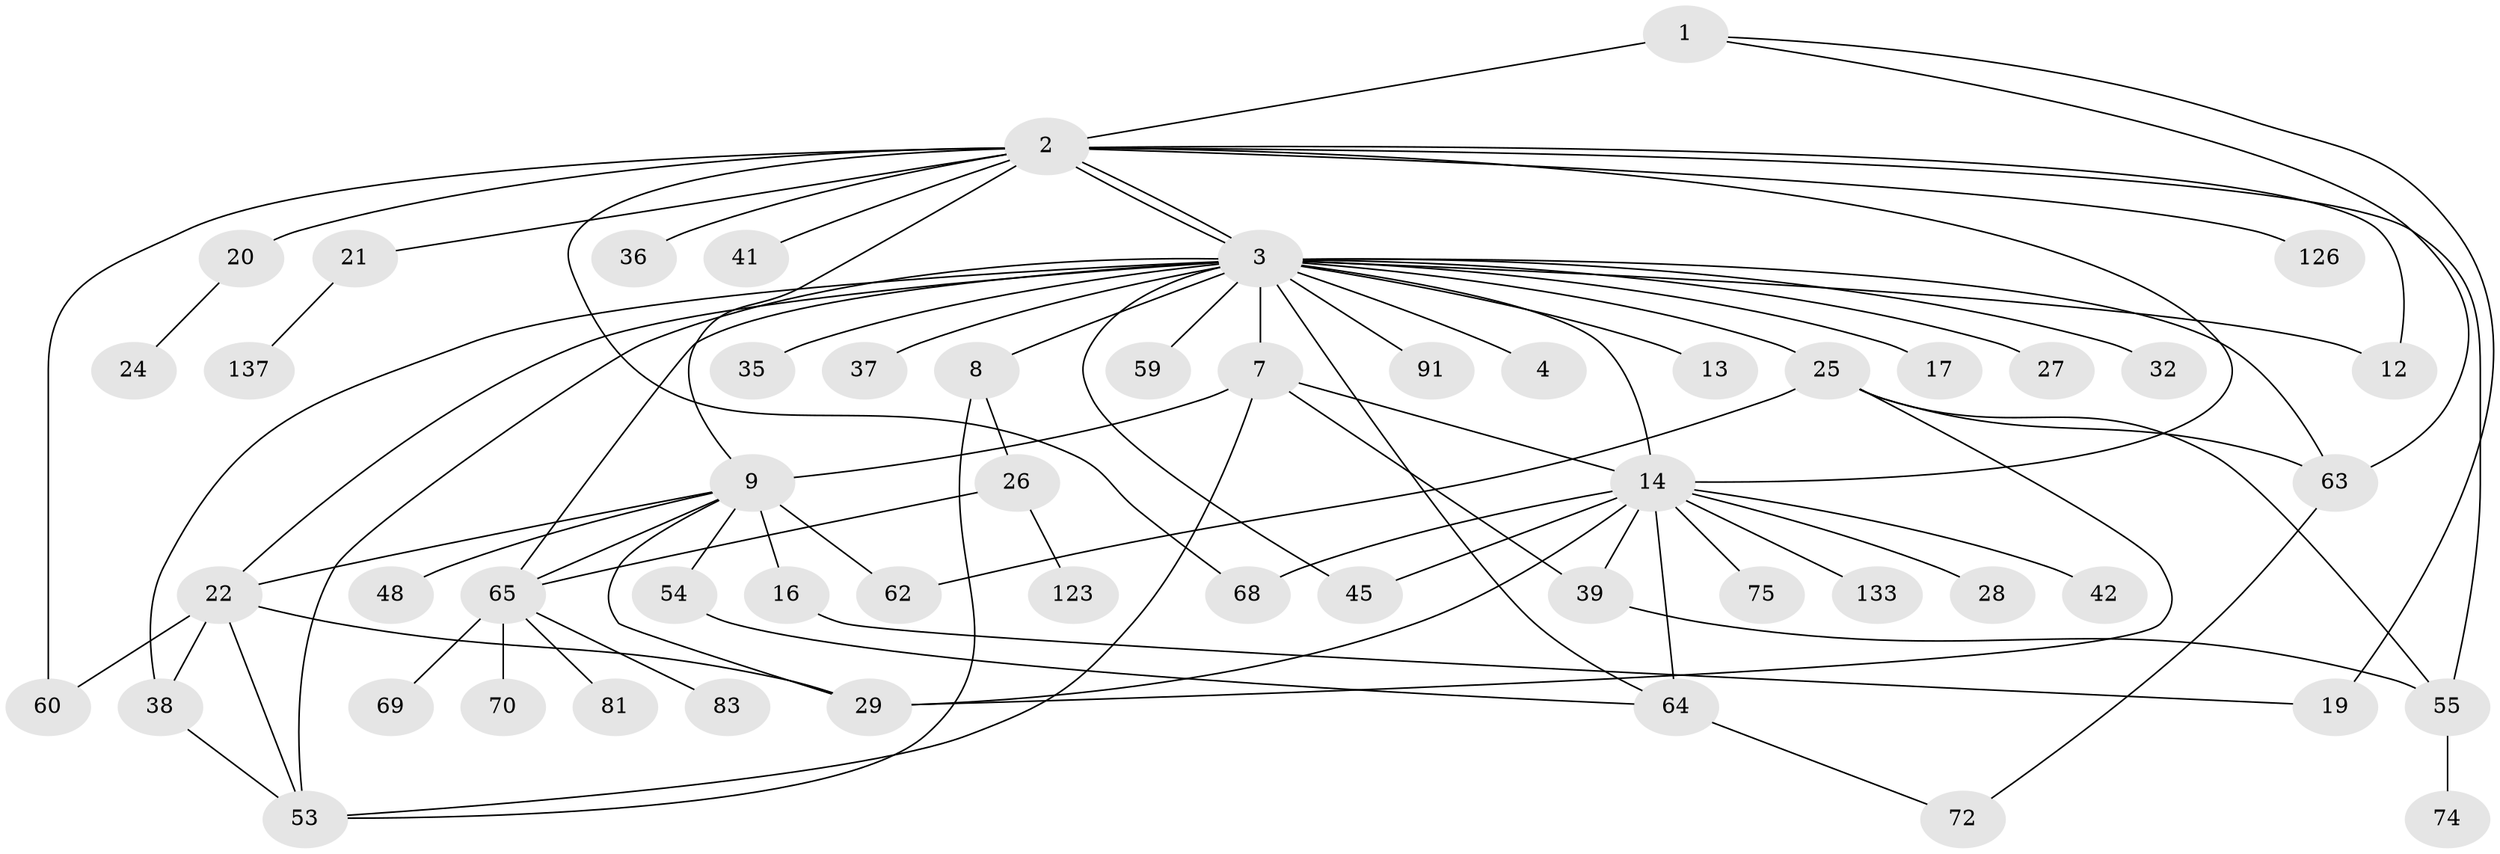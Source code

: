 // original degree distribution, {4: 0.0364963503649635, 18: 0.014598540145985401, 13: 0.0072992700729927005, 1: 0.48175182481751827, 11: 0.014598540145985401, 10: 0.014598540145985401, 7: 0.021897810218978103, 2: 0.23357664233576642, 3: 0.10218978102189781, 8: 0.0072992700729927005, 6: 0.021897810218978103, 5: 0.043795620437956206}
// Generated by graph-tools (version 1.1) at 2025/18/03/04/25 18:18:28]
// undirected, 54 vertices, 82 edges
graph export_dot {
graph [start="1"]
  node [color=gray90,style=filled];
  1 [super="+98+107"];
  2 [super="+56+85+131+18+61+50"];
  3 [super="+15+5+6+11+23"];
  4;
  7 [super="+34"];
  8 [super="+124+97+96+67"];
  9 [super="+10+71+130+122+57"];
  12;
  13;
  14 [super="+46+94+113+111+86+44+30"];
  16;
  17 [super="+31"];
  19;
  20;
  21 [super="+47"];
  22 [super="+49+82+109+112"];
  24 [super="+103"];
  25 [super="+79+105+121+73+43"];
  26 [super="+33"];
  27;
  28;
  29 [super="+77"];
  32;
  35;
  36;
  37;
  38;
  39 [super="+117"];
  41;
  42 [super="+51"];
  45;
  48;
  53 [super="+90"];
  54;
  55 [super="+99"];
  59 [super="+118+116"];
  60;
  62;
  63;
  64 [super="+89+100"];
  65 [super="+66+80"];
  68;
  69;
  70;
  72;
  74;
  75;
  81;
  83;
  91;
  123;
  126;
  133;
  137;
  1 -- 2 [weight=2];
  1 -- 63;
  1 -- 19;
  2 -- 3 [weight=2];
  2 -- 3;
  2 -- 12;
  2 -- 14;
  2 -- 20;
  2 -- 21;
  2 -- 36 [weight=2];
  2 -- 41;
  2 -- 60;
  2 -- 9 [weight=2];
  2 -- 126;
  2 -- 55;
  2 -- 68;
  3 -- 4;
  3 -- 35;
  3 -- 59;
  3 -- 65 [weight=2];
  3 -- 91;
  3 -- 63;
  3 -- 53;
  3 -- 25 [weight=2];
  3 -- 7 [weight=2];
  3 -- 37;
  3 -- 38;
  3 -- 12;
  3 -- 45;
  3 -- 14 [weight=2];
  3 -- 32;
  3 -- 64;
  3 -- 8;
  3 -- 13;
  3 -- 17;
  3 -- 22;
  3 -- 27;
  7 -- 9 [weight=3];
  7 -- 53;
  7 -- 39;
  7 -- 14;
  8 -- 26;
  8 -- 53;
  9 -- 65;
  9 -- 16;
  9 -- 48;
  9 -- 54;
  9 -- 22;
  9 -- 62;
  9 -- 29;
  14 -- 28;
  14 -- 29;
  14 -- 42;
  14 -- 45;
  14 -- 68;
  14 -- 75;
  14 -- 39;
  14 -- 64 [weight=2];
  14 -- 133;
  16 -- 19;
  20 -- 24;
  21 -- 137;
  22 -- 38;
  22 -- 60;
  22 -- 53;
  22 -- 29;
  25 -- 55;
  25 -- 63;
  25 -- 62;
  25 -- 29;
  26 -- 123;
  26 -- 65;
  38 -- 53;
  39 -- 55;
  54 -- 64;
  55 -- 74;
  63 -- 72;
  64 -- 72;
  65 -- 69;
  65 -- 81;
  65 -- 83;
  65 -- 70;
}
